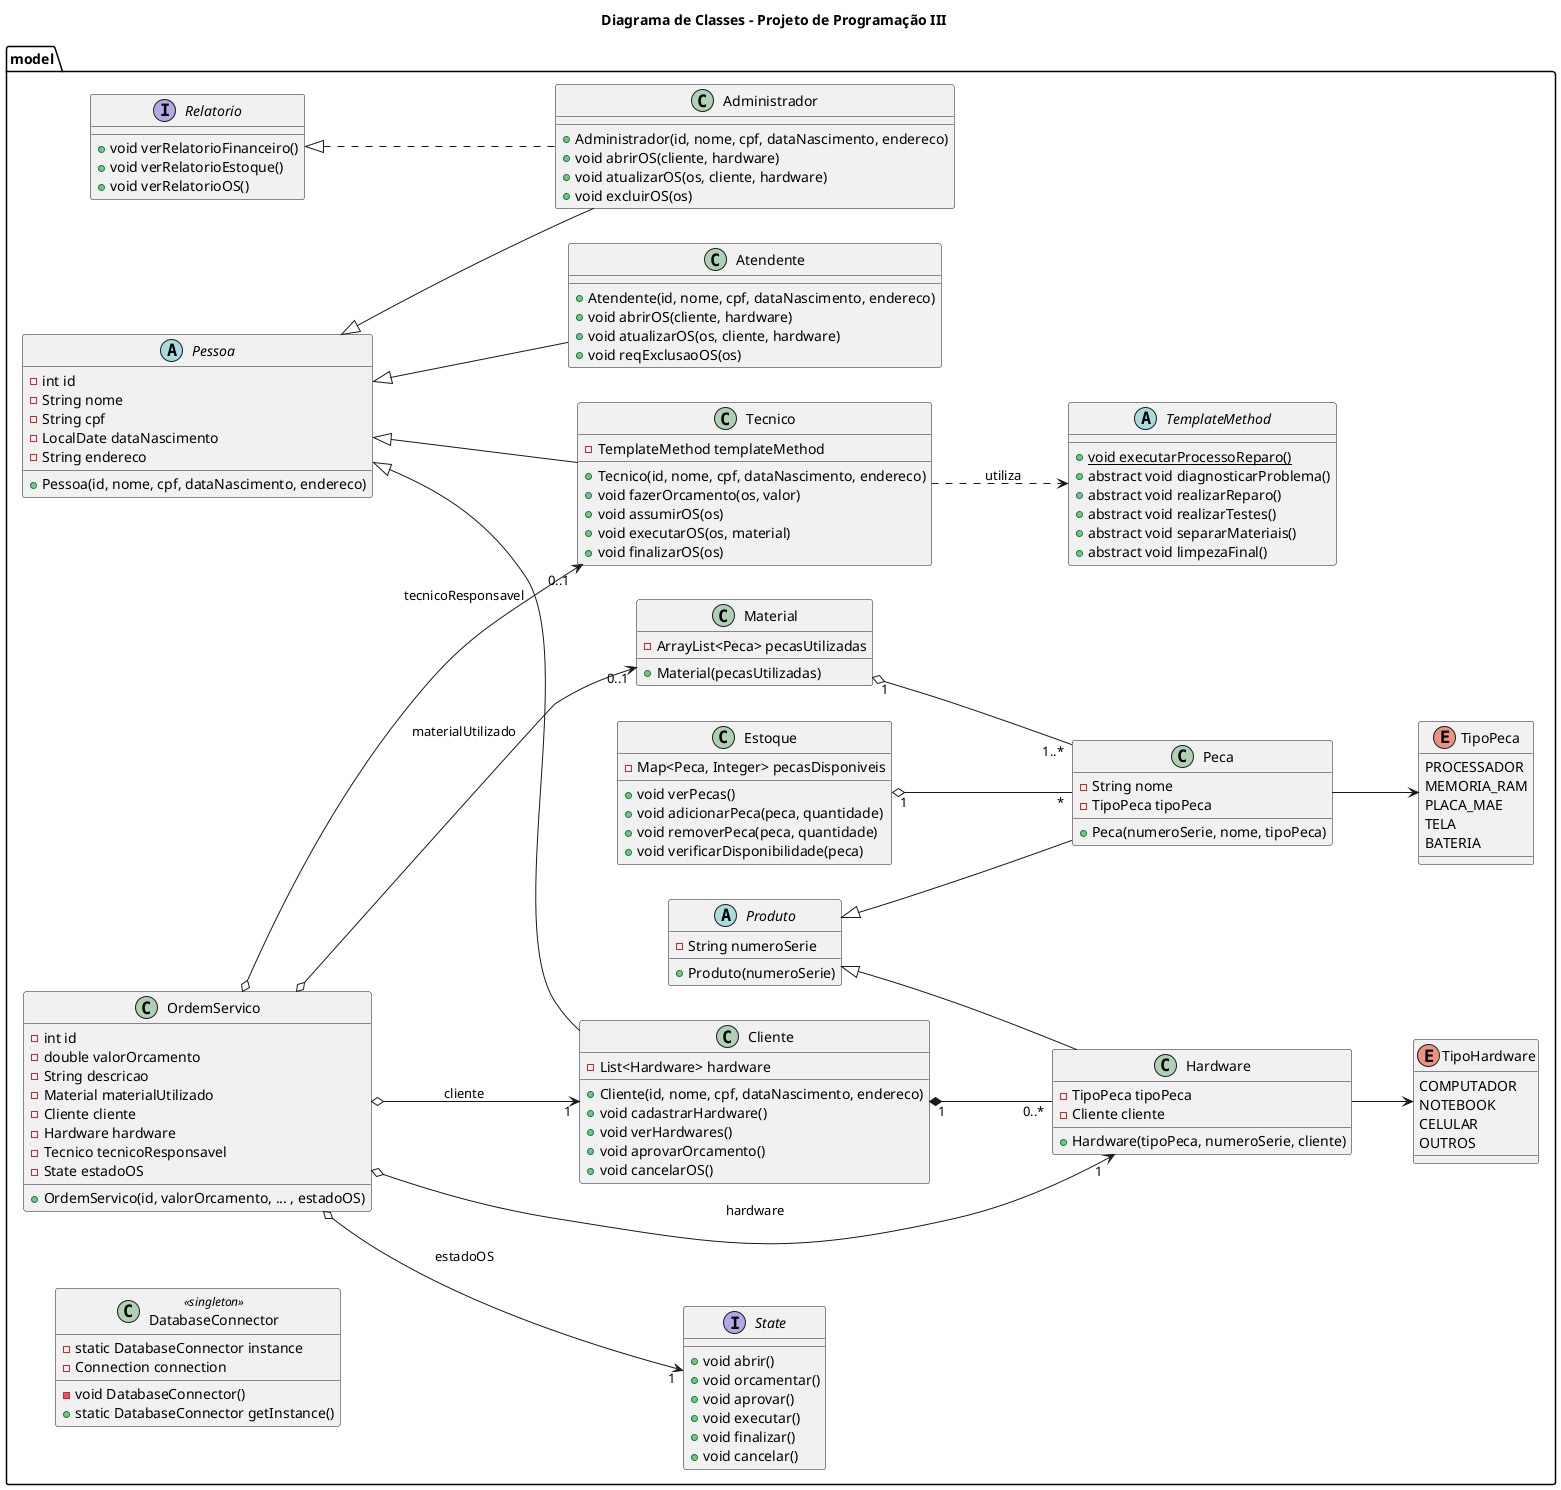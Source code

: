 @startuml
' Título do Diagrama
title Diagrama de Classes - Projeto de Programação III

' Configurações de Aparência
left to right direction

package model {

    ' =============================================
    ' ===          Classes de Atores            ===
    ' =============================================
    abstract class Pessoa {
        -int id
        -String nome
        -String cpf
        -LocalDate dataNascimento
        -String endereco
        +Pessoa(id, nome, cpf, dataNascimento, endereco)
    }

    class Administrador extends Pessoa implements Relatorio {
        +Administrador(id, nome, cpf, dataNascimento, endereco)
        +void abrirOS(cliente, hardware)
        +void atualizarOS(os, cliente, hardware)
        +void excluirOS(os)
    }

    class Atendente extends Pessoa {
        +Atendente(id, nome, cpf, dataNascimento, endereco)
        +void abrirOS(cliente, hardware)
        +void atualizarOS(os, cliente, hardware)
        +void reqExclusaoOS(os)
    }

    class Cliente extends Pessoa {
        -List<Hardware> hardware
        +Cliente(id, nome, cpf, dataNascimento, endereco)
        +void cadastrarHardware()
        +void verHardwares()
        +void aprovarOrcamento()
        +void cancelarOS()
    }

    class Tecnico extends Pessoa {
        -TemplateMethod templateMethod
        +Tecnico(id, nome, cpf, dataNascimento, endereco)
        +void fazerOrcamento(os, valor)
        +void assumirOS(os)
        +void executarOS(os, material)
        +void finalizarOS(os)
    }

    ' =============================================
    ' ===        Produtos e Estoque             ===
    ' =============================================
    abstract class Produto {
        -String numeroSerie
        +Produto(numeroSerie)
    }

    class Hardware extends Produto {
        -TipoPeca tipoPeca
        -Cliente cliente
        +Hardware(tipoPeca, numeroSerie, cliente)
    }

    class Peca extends Produto {
        -String nome
        -TipoPeca tipoPeca
        +Peca(numeroSerie, nome, tipoPeca)
    }
    
    class Material {
        -ArrayList<Peca> pecasUtilizadas
        +Material(pecasUtilizadas)
    }

    class Estoque {
        -Map<Peca, Integer> pecasDisponiveis
        +void verPecas()
        +void adicionarPeca(peca, quantidade)
        +void removerPeca(peca, quantidade)
        +void verificarDisponibilidade(peca)
    }
    
    enum TipoHardware {
        COMPUTADOR
        NOTEBOOK
        CELULAR
        OUTROS
    }

    enum TipoPeca {
        PROCESSADOR
        MEMORIA_RAM
        PLACA_MAE
        TELA
        BATERIA
    }

    ' =============================================
    ' ===       CORE - Ordem de Serviço         ===
    ' =============================================
    class OrdemServico {
        -int id
        -double valorOrcamento
        -String descricao
        -Material materialUtilizado
        -Cliente cliente
        -Hardware hardware
        -Tecnico tecnicoResponsavel
        -State estadoOS
        +OrdemServico(id, valorOrcamento, ... , estadoOS)
    }

    ' =============================================
    ' ===     PADRÕES DE PROJETO E INTERFACES   ===
    ' =============================================
    interface State {
        +void abrir()
        +void orcamentar()
        +void aprovar()
        +void executar()
        +void finalizar()
        +void cancelar()
    }

    abstract class TemplateMethod {
        +{static} void executarProcessoReparo()
        +abstract void diagnosticarProblema()
        +abstract void realizarReparo()
        +abstract void realizarTestes()
        +abstract void separarMateriais()
        +abstract void limpezaFinal()
    }

    interface Relatorio {
        +void verRelatorioFinanceiro()
        +void verRelatorioEstoque()
        +void verRelatorioOS()
    }

    class DatabaseConnector <<singleton>> {
        -static DatabaseConnector instance
        -Connection connection
        -void DatabaseConnector()
        +static DatabaseConnector getInstance()
    }

    ' =============================================
    ' ===             RELACIONAMENTOS           ===
    ' =============================================
    OrdemServico o--> "1" State : estadoOS
    OrdemServico o--> "1" Cliente : cliente
    OrdemServico o--> "1" Hardware : hardware
    OrdemServico o--> "0..1" Tecnico : tecnicoResponsavel
    OrdemServico o--> "0..1" Material : materialUtilizado
    
    Cliente "1" *-- "0..*" Hardware
    Tecnico ..> TemplateMethod : utiliza
    
    Material "1" o-- "1..*" Peca
    Estoque "1" o-- "*" Peca
    
    Hardware --> TipoHardware
    Peca --> TipoPeca
}
@enduml